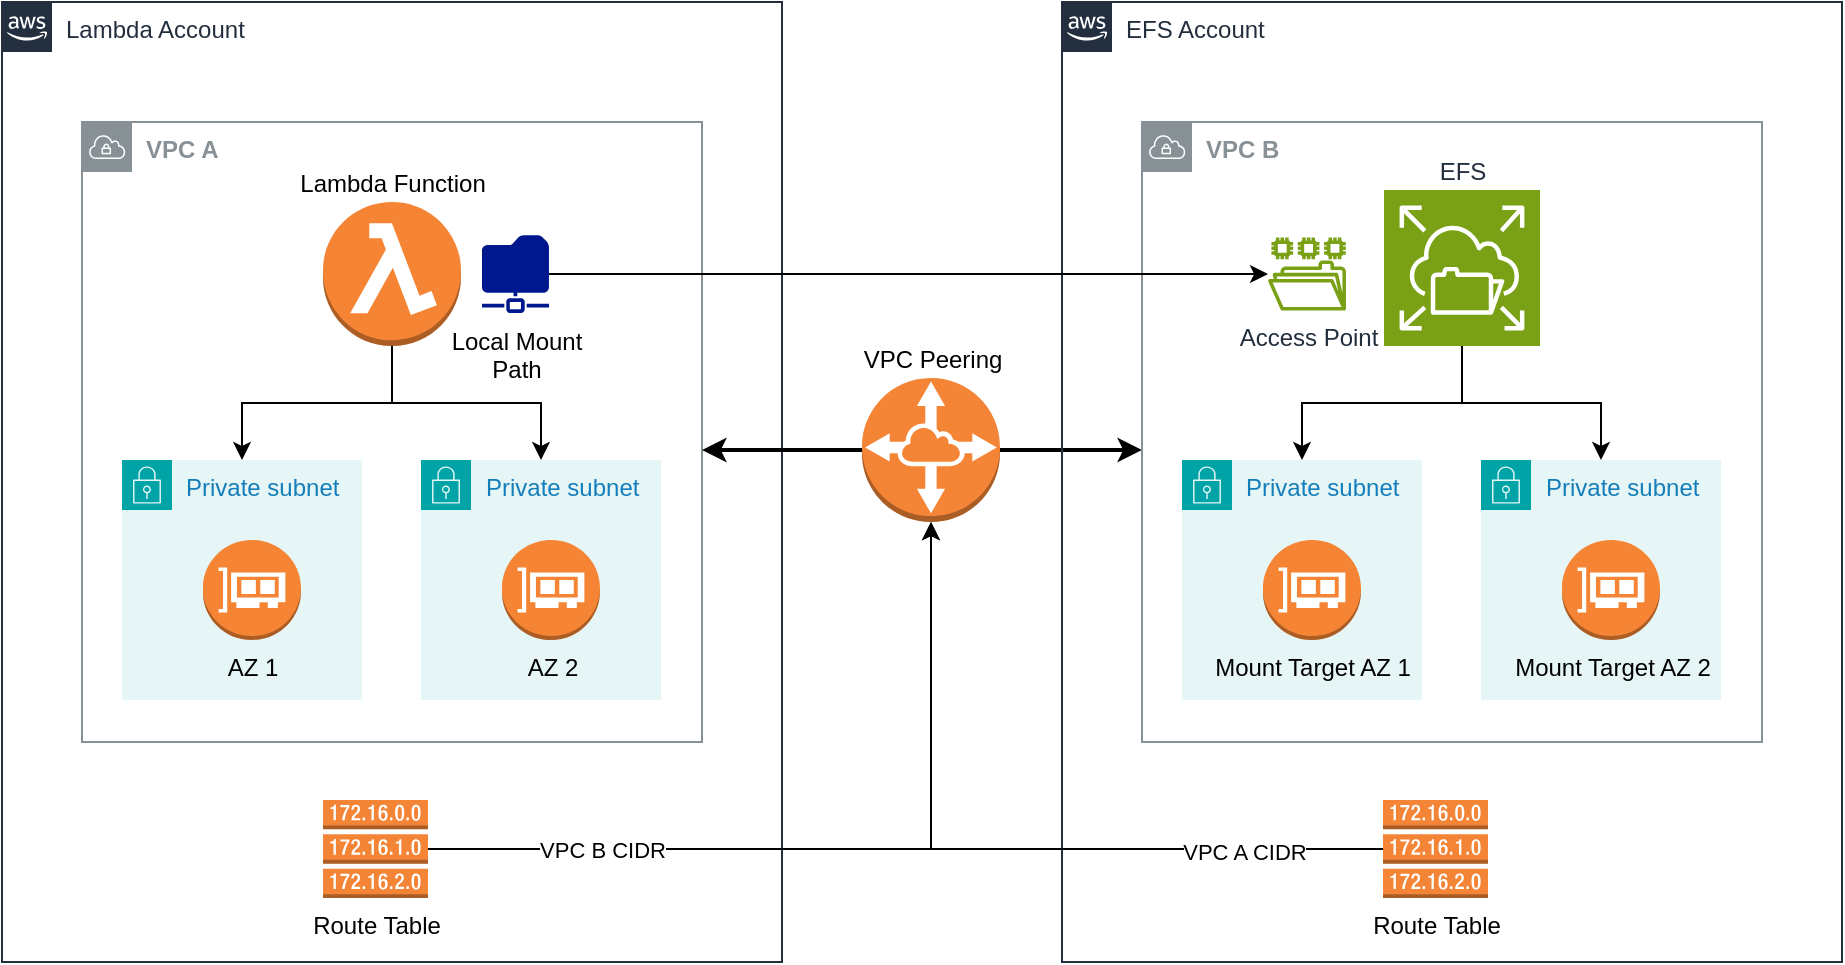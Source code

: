 <mxfile version="28.1.1">
  <diagram name="Page-1" id="BCEGDNZFRu-tWnqpQPG3">
    <mxGraphModel dx="1426" dy="759" grid="1" gridSize="10" guides="1" tooltips="1" connect="1" arrows="1" fold="1" page="1" pageScale="1" pageWidth="850" pageHeight="1100" math="0" shadow="0">
      <root>
        <mxCell id="0" />
        <mxCell id="1" parent="0" />
        <mxCell id="lgPMQ5y3BqEglXm5Jreu-2" value="Lambda Account" style="points=[[0,0],[0.25,0],[0.5,0],[0.75,0],[1,0],[1,0.25],[1,0.5],[1,0.75],[1,1],[0.75,1],[0.5,1],[0.25,1],[0,1],[0,0.75],[0,0.5],[0,0.25]];outlineConnect=0;gradientColor=none;html=1;whiteSpace=wrap;fontSize=12;fontStyle=0;container=1;pointerEvents=0;collapsible=0;recursiveResize=0;shape=mxgraph.aws4.group;grIcon=mxgraph.aws4.group_aws_cloud_alt;strokeColor=#232F3E;fillColor=none;verticalAlign=top;align=left;spacingLeft=30;fontColor=#232F3E;dashed=0;" vertex="1" parent="1">
          <mxGeometry x="80" y="200" width="390" height="480" as="geometry" />
        </mxCell>
        <mxCell id="lgPMQ5y3BqEglXm5Jreu-4" value="&lt;b&gt;VPC A&lt;/b&gt;" style="sketch=0;outlineConnect=0;gradientColor=none;html=1;whiteSpace=wrap;fontSize=12;fontStyle=0;shape=mxgraph.aws4.group;grIcon=mxgraph.aws4.group_vpc;strokeColor=#879196;fillColor=none;verticalAlign=top;align=left;spacingLeft=30;fontColor=#879196;dashed=0;" vertex="1" parent="lgPMQ5y3BqEglXm5Jreu-2">
          <mxGeometry x="40" y="60" width="310" height="310" as="geometry" />
        </mxCell>
        <mxCell id="lgPMQ5y3BqEglXm5Jreu-35" style="edgeStyle=orthogonalEdgeStyle;rounded=0;orthogonalLoop=1;jettySize=auto;html=1;" edge="1" parent="lgPMQ5y3BqEglXm5Jreu-2" source="lgPMQ5y3BqEglXm5Jreu-5" target="lgPMQ5y3BqEglXm5Jreu-7">
          <mxGeometry relative="1" as="geometry" />
        </mxCell>
        <mxCell id="lgPMQ5y3BqEglXm5Jreu-36" style="edgeStyle=orthogonalEdgeStyle;rounded=0;orthogonalLoop=1;jettySize=auto;html=1;" edge="1" parent="lgPMQ5y3BqEglXm5Jreu-2" source="lgPMQ5y3BqEglXm5Jreu-5" target="lgPMQ5y3BqEglXm5Jreu-11">
          <mxGeometry relative="1" as="geometry" />
        </mxCell>
        <mxCell id="lgPMQ5y3BqEglXm5Jreu-5" value="Lambda Function" style="outlineConnect=0;dashed=0;verticalLabelPosition=top;verticalAlign=bottom;align=center;html=1;shape=mxgraph.aws3.lambda_function;fillColor=#F58534;gradientColor=none;labelPosition=center;" vertex="1" parent="lgPMQ5y3BqEglXm5Jreu-2">
          <mxGeometry x="160.5" y="100" width="69" height="72" as="geometry" />
        </mxCell>
        <mxCell id="lgPMQ5y3BqEglXm5Jreu-7" value="Private subnet" style="points=[[0,0],[0.25,0],[0.5,0],[0.75,0],[1,0],[1,0.25],[1,0.5],[1,0.75],[1,1],[0.75,1],[0.5,1],[0.25,1],[0,1],[0,0.75],[0,0.5],[0,0.25]];outlineConnect=0;gradientColor=none;html=1;whiteSpace=wrap;fontSize=12;fontStyle=0;container=1;pointerEvents=0;collapsible=0;recursiveResize=0;shape=mxgraph.aws4.group;grIcon=mxgraph.aws4.group_security_group;grStroke=0;strokeColor=#00A4A6;fillColor=#E6F6F7;verticalAlign=top;align=left;spacingLeft=30;fontColor=#147EBA;dashed=0;" vertex="1" parent="lgPMQ5y3BqEglXm5Jreu-2">
          <mxGeometry x="60" y="229" width="120" height="120" as="geometry" />
        </mxCell>
        <mxCell id="lgPMQ5y3BqEglXm5Jreu-10" value="AZ 1" style="outlineConnect=0;dashed=0;verticalLabelPosition=bottom;verticalAlign=top;align=center;html=1;shape=mxgraph.aws3.elastic_network_interface;fillColor=#F58534;gradientColor=none;" vertex="1" parent="lgPMQ5y3BqEglXm5Jreu-7">
          <mxGeometry x="40.5" y="40" width="49" height="50" as="geometry" />
        </mxCell>
        <mxCell id="lgPMQ5y3BqEglXm5Jreu-11" value="Private subnet" style="points=[[0,0],[0.25,0],[0.5,0],[0.75,0],[1,0],[1,0.25],[1,0.5],[1,0.75],[1,1],[0.75,1],[0.5,1],[0.25,1],[0,1],[0,0.75],[0,0.5],[0,0.25]];outlineConnect=0;gradientColor=none;html=1;whiteSpace=wrap;fontSize=12;fontStyle=0;container=1;pointerEvents=0;collapsible=0;recursiveResize=0;shape=mxgraph.aws4.group;grIcon=mxgraph.aws4.group_security_group;grStroke=0;strokeColor=#00A4A6;fillColor=#E6F6F7;verticalAlign=top;align=left;spacingLeft=30;fontColor=#147EBA;dashed=0;" vertex="1" parent="lgPMQ5y3BqEglXm5Jreu-2">
          <mxGeometry x="209.5" y="229" width="120" height="120" as="geometry" />
        </mxCell>
        <mxCell id="lgPMQ5y3BqEglXm5Jreu-12" value="AZ 2" style="outlineConnect=0;dashed=0;verticalLabelPosition=bottom;verticalAlign=top;align=center;html=1;shape=mxgraph.aws3.elastic_network_interface;fillColor=#F58534;gradientColor=none;" vertex="1" parent="lgPMQ5y3BqEglXm5Jreu-11">
          <mxGeometry x="40.5" y="40" width="49" height="50" as="geometry" />
        </mxCell>
        <mxCell id="lgPMQ5y3BqEglXm5Jreu-14" value="Route Table" style="outlineConnect=0;dashed=0;verticalLabelPosition=bottom;verticalAlign=top;align=center;html=1;shape=mxgraph.aws3.route_table;fillColor=#F58536;gradientColor=none;" vertex="1" parent="lgPMQ5y3BqEglXm5Jreu-2">
          <mxGeometry x="160.5" y="399" width="52.5" height="49" as="geometry" />
        </mxCell>
        <mxCell id="lgPMQ5y3BqEglXm5Jreu-48" value="Local Mount&lt;div&gt;Path&lt;/div&gt;" style="sketch=0;aspect=fixed;pointerEvents=1;shadow=0;dashed=0;html=1;strokeColor=none;labelPosition=center;verticalLabelPosition=bottom;verticalAlign=top;align=center;fillColor=#00188D;shape=mxgraph.mscae.enterprise.shared_folder" vertex="1" parent="lgPMQ5y3BqEglXm5Jreu-2">
          <mxGeometry x="240" y="116.5" width="33.54" height="39" as="geometry" />
        </mxCell>
        <mxCell id="lgPMQ5y3BqEglXm5Jreu-39" style="edgeStyle=orthogonalEdgeStyle;rounded=0;orthogonalLoop=1;jettySize=auto;html=1;strokeWidth=2;" edge="1" parent="1" source="lgPMQ5y3BqEglXm5Jreu-13">
          <mxGeometry relative="1" as="geometry">
            <mxPoint x="430" y="424" as="targetPoint" />
          </mxGeometry>
        </mxCell>
        <mxCell id="lgPMQ5y3BqEglXm5Jreu-40" style="edgeStyle=orthogonalEdgeStyle;rounded=0;orthogonalLoop=1;jettySize=auto;html=1;strokeWidth=2;" edge="1" parent="1" source="lgPMQ5y3BqEglXm5Jreu-13">
          <mxGeometry relative="1" as="geometry">
            <mxPoint x="650" y="424" as="targetPoint" />
          </mxGeometry>
        </mxCell>
        <mxCell id="lgPMQ5y3BqEglXm5Jreu-13" value="VPC Peering" style="outlineConnect=0;dashed=0;verticalLabelPosition=top;verticalAlign=bottom;align=center;html=1;shape=mxgraph.aws3.vpc_peering;fillColor=#F58536;gradientColor=none;labelPosition=center;" vertex="1" parent="1">
          <mxGeometry x="510" y="388" width="69" height="72" as="geometry" />
        </mxCell>
        <mxCell id="lgPMQ5y3BqEglXm5Jreu-20" value="EFS Account" style="points=[[0,0],[0.25,0],[0.5,0],[0.75,0],[1,0],[1,0.25],[1,0.5],[1,0.75],[1,1],[0.75,1],[0.5,1],[0.25,1],[0,1],[0,0.75],[0,0.5],[0,0.25]];outlineConnect=0;gradientColor=none;html=1;whiteSpace=wrap;fontSize=12;fontStyle=0;container=1;pointerEvents=0;collapsible=0;recursiveResize=0;shape=mxgraph.aws4.group;grIcon=mxgraph.aws4.group_aws_cloud_alt;strokeColor=#232F3E;fillColor=none;verticalAlign=top;align=left;spacingLeft=30;fontColor=#232F3E;dashed=0;" vertex="1" parent="1">
          <mxGeometry x="610" y="200" width="390" height="480" as="geometry" />
        </mxCell>
        <mxCell id="lgPMQ5y3BqEglXm5Jreu-21" value="&lt;b&gt;VPC B&lt;/b&gt;" style="sketch=0;outlineConnect=0;gradientColor=none;html=1;whiteSpace=wrap;fontSize=12;fontStyle=0;shape=mxgraph.aws4.group;grIcon=mxgraph.aws4.group_vpc;strokeColor=#879196;fillColor=none;verticalAlign=top;align=left;spacingLeft=30;fontColor=#879196;dashed=0;" vertex="1" parent="lgPMQ5y3BqEglXm5Jreu-20">
          <mxGeometry x="40" y="60" width="310" height="310" as="geometry" />
        </mxCell>
        <mxCell id="lgPMQ5y3BqEglXm5Jreu-23" value="Private subnet" style="points=[[0,0],[0.25,0],[0.5,0],[0.75,0],[1,0],[1,0.25],[1,0.5],[1,0.75],[1,1],[0.75,1],[0.5,1],[0.25,1],[0,1],[0,0.75],[0,0.5],[0,0.25]];outlineConnect=0;gradientColor=none;html=1;whiteSpace=wrap;fontSize=12;fontStyle=0;container=1;pointerEvents=0;collapsible=0;recursiveResize=0;shape=mxgraph.aws4.group;grIcon=mxgraph.aws4.group_security_group;grStroke=0;strokeColor=#00A4A6;fillColor=#E6F6F7;verticalAlign=top;align=left;spacingLeft=30;fontColor=#147EBA;dashed=0;" vertex="1" parent="lgPMQ5y3BqEglXm5Jreu-20">
          <mxGeometry x="60" y="229" width="120" height="120" as="geometry" />
        </mxCell>
        <mxCell id="lgPMQ5y3BqEglXm5Jreu-24" value="Mount Target AZ 1" style="outlineConnect=0;dashed=0;verticalLabelPosition=bottom;verticalAlign=top;align=center;html=1;shape=mxgraph.aws3.elastic_network_interface;fillColor=#F58534;gradientColor=none;" vertex="1" parent="lgPMQ5y3BqEglXm5Jreu-23">
          <mxGeometry x="40.5" y="40" width="49" height="50" as="geometry" />
        </mxCell>
        <mxCell id="lgPMQ5y3BqEglXm5Jreu-25" value="Private subnet" style="points=[[0,0],[0.25,0],[0.5,0],[0.75,0],[1,0],[1,0.25],[1,0.5],[1,0.75],[1,1],[0.75,1],[0.5,1],[0.25,1],[0,1],[0,0.75],[0,0.5],[0,0.25]];outlineConnect=0;gradientColor=none;html=1;whiteSpace=wrap;fontSize=12;fontStyle=0;container=1;pointerEvents=0;collapsible=0;recursiveResize=0;shape=mxgraph.aws4.group;grIcon=mxgraph.aws4.group_security_group;grStroke=0;strokeColor=#00A4A6;fillColor=#E6F6F7;verticalAlign=top;align=left;spacingLeft=30;fontColor=#147EBA;dashed=0;" vertex="1" parent="lgPMQ5y3BqEglXm5Jreu-20">
          <mxGeometry x="209.5" y="229" width="120" height="120" as="geometry" />
        </mxCell>
        <mxCell id="lgPMQ5y3BqEglXm5Jreu-26" value="Mount Target AZ 2" style="outlineConnect=0;dashed=0;verticalLabelPosition=bottom;verticalAlign=top;align=center;html=1;shape=mxgraph.aws3.elastic_network_interface;fillColor=#F58534;gradientColor=none;" vertex="1" parent="lgPMQ5y3BqEglXm5Jreu-25">
          <mxGeometry x="40.5" y="40" width="49" height="50" as="geometry" />
        </mxCell>
        <mxCell id="lgPMQ5y3BqEglXm5Jreu-27" value="Route Table" style="outlineConnect=0;dashed=0;verticalLabelPosition=bottom;verticalAlign=top;align=center;html=1;shape=mxgraph.aws3.route_table;fillColor=#F58536;gradientColor=none;" vertex="1" parent="lgPMQ5y3BqEglXm5Jreu-20">
          <mxGeometry x="160.5" y="399" width="52.5" height="49" as="geometry" />
        </mxCell>
        <mxCell id="lgPMQ5y3BqEglXm5Jreu-37" style="edgeStyle=orthogonalEdgeStyle;rounded=0;orthogonalLoop=1;jettySize=auto;html=1;" edge="1" parent="lgPMQ5y3BqEglXm5Jreu-20" source="lgPMQ5y3BqEglXm5Jreu-29" target="lgPMQ5y3BqEglXm5Jreu-23">
          <mxGeometry relative="1" as="geometry" />
        </mxCell>
        <mxCell id="lgPMQ5y3BqEglXm5Jreu-38" style="edgeStyle=orthogonalEdgeStyle;rounded=0;orthogonalLoop=1;jettySize=auto;html=1;" edge="1" parent="lgPMQ5y3BqEglXm5Jreu-20" source="lgPMQ5y3BqEglXm5Jreu-29" target="lgPMQ5y3BqEglXm5Jreu-25">
          <mxGeometry relative="1" as="geometry" />
        </mxCell>
        <mxCell id="lgPMQ5y3BqEglXm5Jreu-29" value="EFS" style="sketch=0;points=[[0,0,0],[0.25,0,0],[0.5,0,0],[0.75,0,0],[1,0,0],[0,1,0],[0.25,1,0],[0.5,1,0],[0.75,1,0],[1,1,0],[0,0.25,0],[0,0.5,0],[0,0.75,0],[1,0.25,0],[1,0.5,0],[1,0.75,0]];outlineConnect=0;fontColor=#232F3E;fillColor=#7AA116;strokeColor=#ffffff;dashed=0;verticalLabelPosition=top;verticalAlign=bottom;align=center;html=1;fontSize=12;fontStyle=0;aspect=fixed;shape=mxgraph.aws4.resourceIcon;resIcon=mxgraph.aws4.elastic_file_system;labelPosition=center;" vertex="1" parent="lgPMQ5y3BqEglXm5Jreu-20">
          <mxGeometry x="161" y="94" width="78" height="78" as="geometry" />
        </mxCell>
        <mxCell id="lgPMQ5y3BqEglXm5Jreu-32" value="Access Point" style="sketch=0;outlineConnect=0;fontColor=#232F3E;gradientColor=none;fillColor=#7AA116;strokeColor=none;dashed=0;verticalLabelPosition=bottom;verticalAlign=top;align=center;html=1;fontSize=12;fontStyle=0;aspect=fixed;pointerEvents=1;shape=mxgraph.aws4.file_system;" vertex="1" parent="lgPMQ5y3BqEglXm5Jreu-20">
          <mxGeometry x="103" y="117.75" width="39" height="36.5" as="geometry" />
        </mxCell>
        <mxCell id="lgPMQ5y3BqEglXm5Jreu-42" style="edgeStyle=orthogonalEdgeStyle;rounded=0;orthogonalLoop=1;jettySize=auto;html=1;" edge="1" parent="1" source="lgPMQ5y3BqEglXm5Jreu-48" target="lgPMQ5y3BqEglXm5Jreu-32">
          <mxGeometry relative="1" as="geometry">
            <mxPoint x="510" y="330" as="sourcePoint" />
          </mxGeometry>
        </mxCell>
        <mxCell id="lgPMQ5y3BqEglXm5Jreu-49" style="edgeStyle=orthogonalEdgeStyle;rounded=0;orthogonalLoop=1;jettySize=auto;html=1;" edge="1" parent="1" source="lgPMQ5y3BqEglXm5Jreu-14" target="lgPMQ5y3BqEglXm5Jreu-13">
          <mxGeometry relative="1" as="geometry" />
        </mxCell>
        <mxCell id="lgPMQ5y3BqEglXm5Jreu-52" value="VPC B CIDR" style="edgeLabel;html=1;align=center;verticalAlign=middle;resizable=0;points=[];" vertex="1" connectable="0" parent="lgPMQ5y3BqEglXm5Jreu-49">
          <mxGeometry x="-0.581" y="1" relative="1" as="geometry">
            <mxPoint y="1" as="offset" />
          </mxGeometry>
        </mxCell>
        <mxCell id="lgPMQ5y3BqEglXm5Jreu-51" style="edgeStyle=orthogonalEdgeStyle;rounded=0;orthogonalLoop=1;jettySize=auto;html=1;entryX=0.5;entryY=1;entryDx=0;entryDy=0;entryPerimeter=0;" edge="1" parent="1" source="lgPMQ5y3BqEglXm5Jreu-27" target="lgPMQ5y3BqEglXm5Jreu-13">
          <mxGeometry relative="1" as="geometry" />
        </mxCell>
        <mxCell id="lgPMQ5y3BqEglXm5Jreu-53" value="&lt;div&gt;&lt;br&gt;&lt;/div&gt;" style="edgeLabel;html=1;align=center;verticalAlign=middle;resizable=0;points=[];" vertex="1" connectable="0" parent="lgPMQ5y3BqEglXm5Jreu-51">
          <mxGeometry x="-0.638" y="4" relative="1" as="geometry">
            <mxPoint as="offset" />
          </mxGeometry>
        </mxCell>
        <mxCell id="lgPMQ5y3BqEglXm5Jreu-54" value="VPC A CIDR" style="edgeLabel;html=1;align=center;verticalAlign=middle;resizable=0;points=[];" vertex="1" connectable="0" parent="lgPMQ5y3BqEglXm5Jreu-51">
          <mxGeometry x="-0.587" y="1" relative="1" as="geometry">
            <mxPoint x="11" as="offset" />
          </mxGeometry>
        </mxCell>
      </root>
    </mxGraphModel>
  </diagram>
</mxfile>
